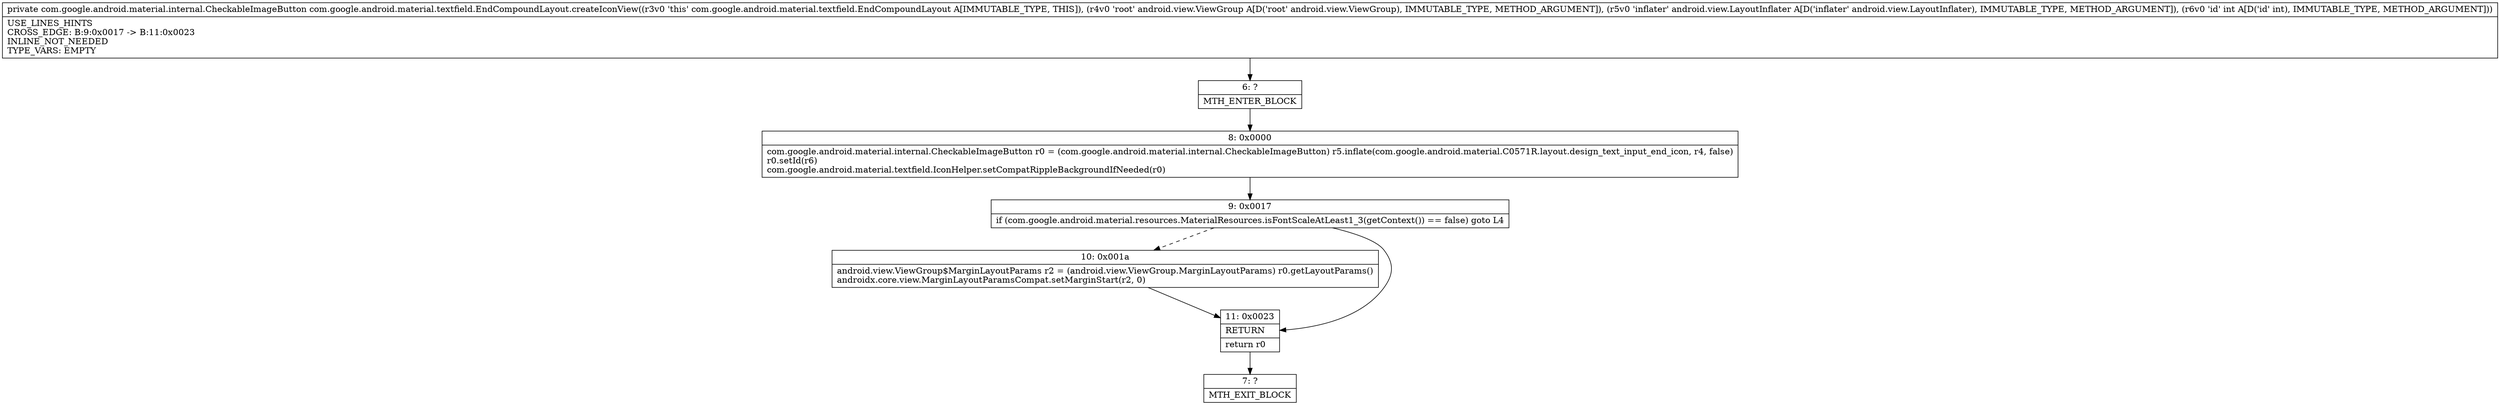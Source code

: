digraph "CFG forcom.google.android.material.textfield.EndCompoundLayout.createIconView(Landroid\/view\/ViewGroup;Landroid\/view\/LayoutInflater;I)Lcom\/google\/android\/material\/internal\/CheckableImageButton;" {
Node_6 [shape=record,label="{6\:\ ?|MTH_ENTER_BLOCK\l}"];
Node_8 [shape=record,label="{8\:\ 0x0000|com.google.android.material.internal.CheckableImageButton r0 = (com.google.android.material.internal.CheckableImageButton) r5.inflate(com.google.android.material.C0571R.layout.design_text_input_end_icon, r4, false)\lr0.setId(r6)\lcom.google.android.material.textfield.IconHelper.setCompatRippleBackgroundIfNeeded(r0)\l}"];
Node_9 [shape=record,label="{9\:\ 0x0017|if (com.google.android.material.resources.MaterialResources.isFontScaleAtLeast1_3(getContext()) == false) goto L4\l}"];
Node_10 [shape=record,label="{10\:\ 0x001a|android.view.ViewGroup$MarginLayoutParams r2 = (android.view.ViewGroup.MarginLayoutParams) r0.getLayoutParams()\landroidx.core.view.MarginLayoutParamsCompat.setMarginStart(r2, 0)\l}"];
Node_11 [shape=record,label="{11\:\ 0x0023|RETURN\l|return r0\l}"];
Node_7 [shape=record,label="{7\:\ ?|MTH_EXIT_BLOCK\l}"];
MethodNode[shape=record,label="{private com.google.android.material.internal.CheckableImageButton com.google.android.material.textfield.EndCompoundLayout.createIconView((r3v0 'this' com.google.android.material.textfield.EndCompoundLayout A[IMMUTABLE_TYPE, THIS]), (r4v0 'root' android.view.ViewGroup A[D('root' android.view.ViewGroup), IMMUTABLE_TYPE, METHOD_ARGUMENT]), (r5v0 'inflater' android.view.LayoutInflater A[D('inflater' android.view.LayoutInflater), IMMUTABLE_TYPE, METHOD_ARGUMENT]), (r6v0 'id' int A[D('id' int), IMMUTABLE_TYPE, METHOD_ARGUMENT]))  | USE_LINES_HINTS\lCROSS_EDGE: B:9:0x0017 \-\> B:11:0x0023\lINLINE_NOT_NEEDED\lTYPE_VARS: EMPTY\l}"];
MethodNode -> Node_6;Node_6 -> Node_8;
Node_8 -> Node_9;
Node_9 -> Node_10[style=dashed];
Node_9 -> Node_11;
Node_10 -> Node_11;
Node_11 -> Node_7;
}


